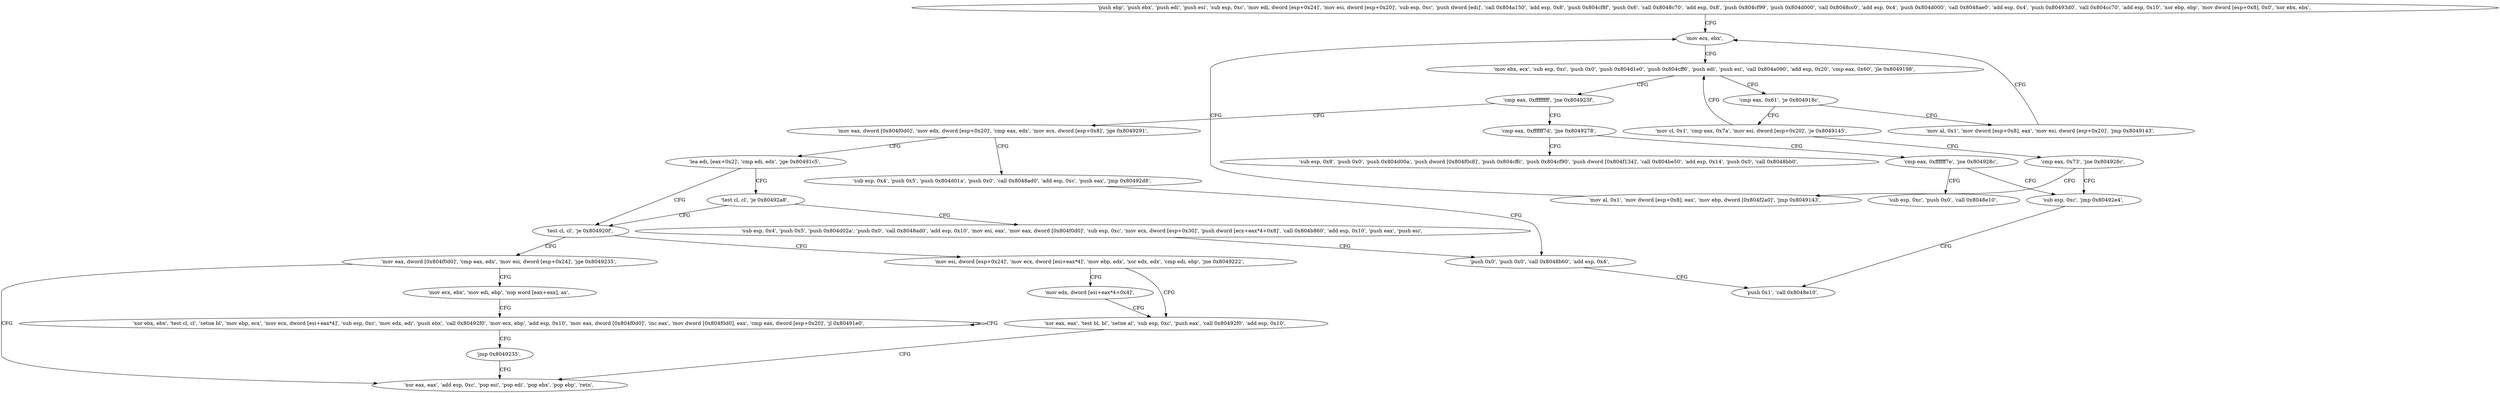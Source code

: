 digraph "func" {
"134516960" [label = "'push ebp', 'push ebx', 'push edi', 'push esi', 'sub esp, 0xc', 'mov edi, dword [esp+0x24]', 'mov esi, dword [esp+0x20]', 'sub esp, 0xc', 'push dword [edi]', 'call 0x804a150', 'add esp, 0x8', 'push 0x804cf8f', 'push 0x6', 'call 0x8048c70', 'add esp, 0x8', 'push 0x804cf99', 'push 0x804d000', 'call 0x8048cc0', 'add esp, 0x4', 'push 0x804d000', 'call 0x8048ae0', 'add esp, 0x4', 'push 0x80493d0', 'call 0x804cc70', 'add esp, 0x10', 'xor ebp, ebp', 'mov dword [esp+0x8], 0x0', 'xor ebx, ebx', " ]
"134517059" [label = "'mov ecx, ebx', " ]
"134517144" [label = "'cmp eax, 0xffffffff', 'jne 0x804923f', " ]
"134517311" [label = "'cmp eax, 0xffffff7d', 'jne 0x8049278', " ]
"134517153" [label = "'mov eax, dword [0x804f0d0]', 'mov edx, dword [esp+0x20]', 'cmp eax, edx', 'mov ecx, dword [esp+0x8]', 'jge 0x8049291', " ]
"134517093" [label = "'cmp eax, 0x61', 'je 0x804918c', " ]
"134517132" [label = "'mov al, 0x1', 'mov dword [esp+0x8], eax', 'mov esi, dword [esp+0x20]', 'jmp 0x8049143', " ]
"134517098" [label = "'mov cl, 0x1', 'cmp eax, 0x7a', 'mov esi, dword [esp+0x20]', 'je 0x8049145', " ]
"134517368" [label = "'cmp eax, 0xffffff7e', 'jne 0x804928c', " ]
"134517318" [label = "'sub esp, 0x8', 'push 0x0', 'push 0x804d00a', 'push dword [0x804f0c8]', 'push 0x804cffc', 'push 0x804cf90', 'push dword [0x804f134]', 'call 0x804be50', 'add esp, 0x14', 'push 0x0', 'call 0x8048bb0', " ]
"134517393" [label = "'sub esp, 0x4', 'push 0x5', 'push 0x804d01a', 'push 0x0', 'call 0x8048ad0', 'add esp, 0xc', 'push eax', 'jmp 0x80492d8', " ]
"134517174" [label = "'lea edi, [eax+0x2]', 'cmp edi, edx', 'jge 0x80491c5', " ]
"134517061" [label = "'mov ebx, ecx', 'sub esp, 0xc', 'push 0x0', 'push 0x804d1e0', 'push 0x804cff6', 'push edi', 'push esi', 'call 0x804a090', 'add esp, 0x20', 'cmp eax, 0x60', 'jle 0x8049198', " ]
"134517109" [label = "'cmp eax, 0x73', 'jne 0x804928c', " ]
"134517388" [label = "'sub esp, 0xc', 'jmp 0x80492e4', " ]
"134517375" [label = "'sub esp, 0xc', 'push 0x0', 'call 0x8048e10', " ]
"134517464" [label = "'push 0x0', 'push 0x0', 'call 0x8048b60', 'add esp, 0x4', " ]
"134517189" [label = "'test cl, cl', 'je 0x804920f', " ]
"134517181" [label = "'test cl, cl', 'je 0x80492a8', " ]
"134517118" [label = "'mov al, 0x1', 'mov dword [esp+0x8], eax', 'mov ebp, dword [0x804f2a0]', 'jmp 0x8049143', " ]
"134517476" [label = "'push 0x1', 'call 0x8048e10', " ]
"134517263" [label = "'mov esi, dword [esp+0x24]', 'mov ecx, dword [esi+eax*4]', 'mov ebp, edx', 'xor edx, edx', 'cmp edi, ebp', 'jne 0x8049222', " ]
"134517193" [label = "'mov eax, dword [0x804f0d0]', 'cmp eax, edx', 'mov esi, dword [esp+0x24]', 'jge 0x8049235', " ]
"134517416" [label = "'sub esp, 0x4', 'push 0x5', 'push 0x804d02a', 'push 0x0', 'call 0x8048ad0', 'add esp, 0x10', 'mov esi, eax', 'mov eax, dword [0x804f0d0]', 'sub esp, 0xc', 'mov ecx, dword [esp+0x30]', 'push dword [ecx+eax*4+0x8]', 'call 0x804b860', 'add esp, 0x10', 'push eax', 'push esi', " ]
"134517282" [label = "'xor eax, eax', 'test bl, bl', 'setne al', 'sub esp, 0xc', 'push eax', 'call 0x80492f0', 'add esp, 0x10', " ]
"134517278" [label = "'mov edx, dword [esi+eax*4+0x4]', " ]
"134517301" [label = "'xor eax, eax', 'add esp, 0xc', 'pop esi', 'pop edi', 'pop ebx', 'pop ebp', 'retn', " ]
"134517206" [label = "'mov ecx, ebx', 'mov edi, ebp', 'nop word [eax+eax], ax', " ]
"134517216" [label = "'xor ebx, ebx', 'test cl, cl', 'setne bl', 'mov ebp, ecx', 'mov ecx, dword [esi+eax*4]', 'sub esp, 0xc', 'mov edx, edi', 'push ebx', 'call 0x80492f0', 'mov ecx, ebp', 'add esp, 0x10', 'mov eax, dword [0x804f0d0]', 'inc eax', 'mov dword [0x804f0d0], eax', 'cmp eax, dword [esp+0x20]', 'jl 0x80491e0', " ]
"134517261" [label = "'jmp 0x8049235', " ]
"134516960" -> "134517059" [ label = "CFG" ]
"134517059" -> "134517061" [ label = "CFG" ]
"134517144" -> "134517311" [ label = "CFG" ]
"134517144" -> "134517153" [ label = "CFG" ]
"134517311" -> "134517368" [ label = "CFG" ]
"134517311" -> "134517318" [ label = "CFG" ]
"134517153" -> "134517393" [ label = "CFG" ]
"134517153" -> "134517174" [ label = "CFG" ]
"134517093" -> "134517132" [ label = "CFG" ]
"134517093" -> "134517098" [ label = "CFG" ]
"134517132" -> "134517059" [ label = "CFG" ]
"134517098" -> "134517061" [ label = "CFG" ]
"134517098" -> "134517109" [ label = "CFG" ]
"134517368" -> "134517388" [ label = "CFG" ]
"134517368" -> "134517375" [ label = "CFG" ]
"134517393" -> "134517464" [ label = "CFG" ]
"134517174" -> "134517189" [ label = "CFG" ]
"134517174" -> "134517181" [ label = "CFG" ]
"134517061" -> "134517144" [ label = "CFG" ]
"134517061" -> "134517093" [ label = "CFG" ]
"134517109" -> "134517388" [ label = "CFG" ]
"134517109" -> "134517118" [ label = "CFG" ]
"134517388" -> "134517476" [ label = "CFG" ]
"134517464" -> "134517476" [ label = "CFG" ]
"134517189" -> "134517263" [ label = "CFG" ]
"134517189" -> "134517193" [ label = "CFG" ]
"134517181" -> "134517416" [ label = "CFG" ]
"134517181" -> "134517189" [ label = "CFG" ]
"134517118" -> "134517059" [ label = "CFG" ]
"134517263" -> "134517282" [ label = "CFG" ]
"134517263" -> "134517278" [ label = "CFG" ]
"134517193" -> "134517301" [ label = "CFG" ]
"134517193" -> "134517206" [ label = "CFG" ]
"134517416" -> "134517464" [ label = "CFG" ]
"134517282" -> "134517301" [ label = "CFG" ]
"134517278" -> "134517282" [ label = "CFG" ]
"134517206" -> "134517216" [ label = "CFG" ]
"134517216" -> "134517216" [ label = "CFG" ]
"134517216" -> "134517261" [ label = "CFG" ]
"134517261" -> "134517301" [ label = "CFG" ]
}
